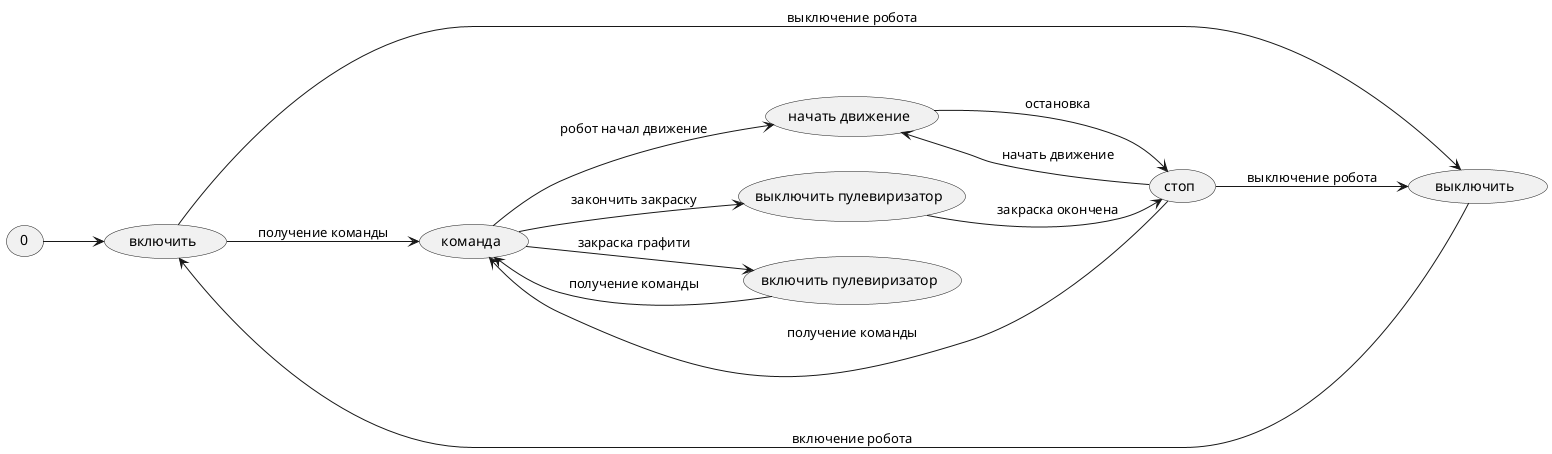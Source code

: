 @startuml : diagramm
left to right direction
(0)-->(включить)
(включить)-->(выключить) : выключение робота
(включить)-->(команда) : получение команды
(начать движение)-->(стоп) : остановка
(команда)-->(выключить пулевиризатор) : закончить закраску
(команда)-->(включить пулевиризатор) : закраска графити
(стоп)-->(начать движение) : начать движение
(выключить)-->(включить) : включение робота
(стоп)-->(выключить) : выключение робота
(выключить пулевиризатор)-->(стоп) : закраска окончена
(команда)-->(начать движение) : робот начал движение 
(стоп)-->(команда) : получение команды
(включить пулевиризатор)-->(команда) : получение команды
@enduml